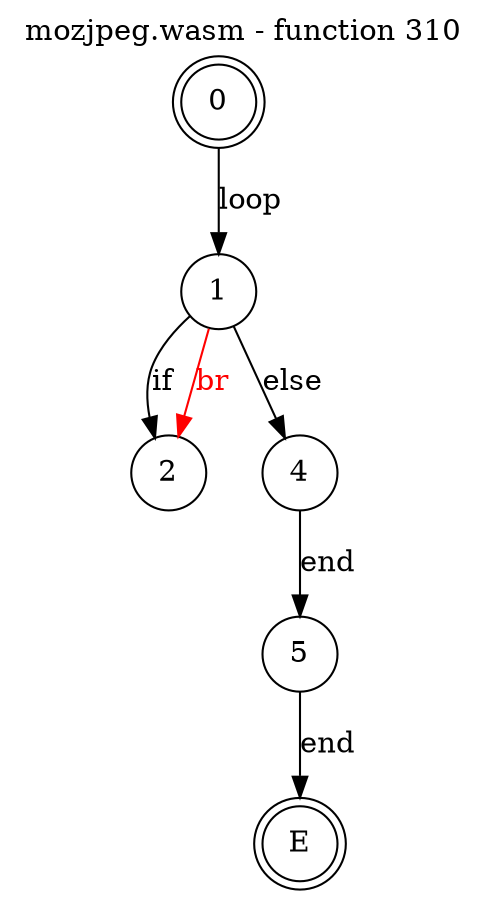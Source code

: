 digraph finite_state_machine {
    label = "mozjpeg.wasm - function 310"
    labelloc =  t
    labelfontsize = 16
    labelfontcolor = black
    labelfontname = "Helvetica"
    node [shape = doublecircle]; 0 E ;
    node [shape = circle];
    0 -> 1[label="loop"];
    1 -> 2[label="if"];
    1 -> 4[label="else"];
    2 -> 1[color="red" dir=back fontcolor="red" label="br"];
    4 -> 5[label="end"];
    5 -> E[label="end"];
}
